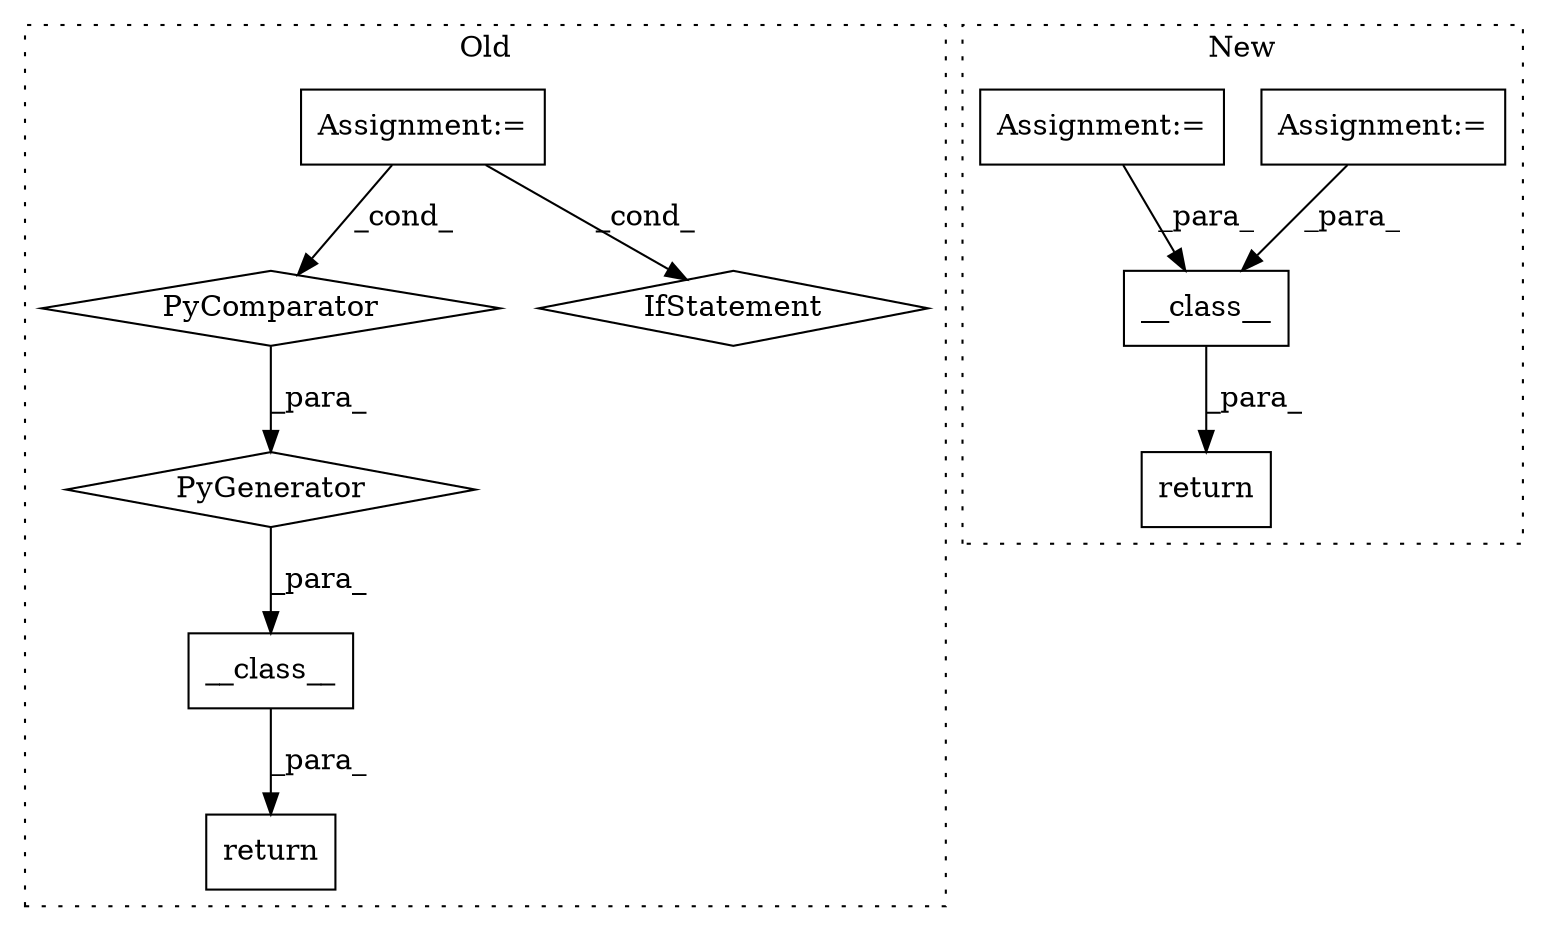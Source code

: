 digraph G {
subgraph cluster0 {
1 [label="PyComparator" a="113" s="648" l="32" shape="diamond"];
3 [label="Assignment:=" a="7" s="359" l="1" shape="box"];
5 [label="__class__" a="32" s="554,686" l="19,-3" shape="box"];
6 [label="return" a="41" s="542" l="7" shape="box"];
7 [label="IfStatement" a="25" s="387,459" l="4,2" shape="diamond"];
8 [label="PyGenerator" a="107" s="573" l="113" shape="diamond"];
label = "Old";
style="dotted";
}
subgraph cluster1 {
2 [label="__class__" a="32" s="1039,1068" l="10,1" shape="box"];
4 [label="return" a="41" s="1027" l="7" shape="box"];
9 [label="Assignment:=" a="7" s="568" l="1" shape="box"];
10 [label="Assignment:=" a="7" s="540" l="1" shape="box"];
label = "New";
style="dotted";
}
1 -> 8 [label="_para_"];
2 -> 4 [label="_para_"];
3 -> 1 [label="_cond_"];
3 -> 7 [label="_cond_"];
5 -> 6 [label="_para_"];
8 -> 5 [label="_para_"];
9 -> 2 [label="_para_"];
10 -> 2 [label="_para_"];
}